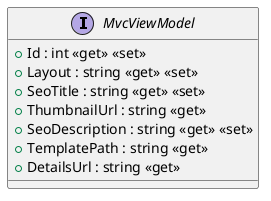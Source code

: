 @startuml
interface MvcViewModel {
    + Id : int <<get>> <<set>>
    + Layout : string <<get>> <<set>>
    + SeoTitle : string <<get>> <<set>>
    + ThumbnailUrl : string <<get>>
    + SeoDescription : string <<get>> <<set>>
    + TemplatePath : string <<get>>
    + DetailsUrl : string <<get>>
}
@enduml

